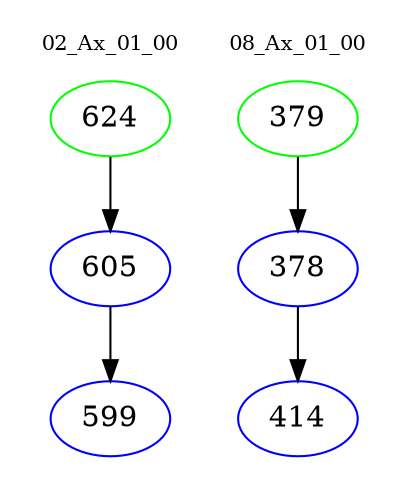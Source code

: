 digraph{
subgraph cluster_0 {
color = white
label = "02_Ax_01_00";
fontsize=10;
T0_624 [label="624", color="green"]
T0_624 -> T0_605 [color="black"]
T0_605 [label="605", color="blue"]
T0_605 -> T0_599 [color="black"]
T0_599 [label="599", color="blue"]
}
subgraph cluster_1 {
color = white
label = "08_Ax_01_00";
fontsize=10;
T1_379 [label="379", color="green"]
T1_379 -> T1_378 [color="black"]
T1_378 [label="378", color="blue"]
T1_378 -> T1_414 [color="black"]
T1_414 [label="414", color="blue"]
}
}
